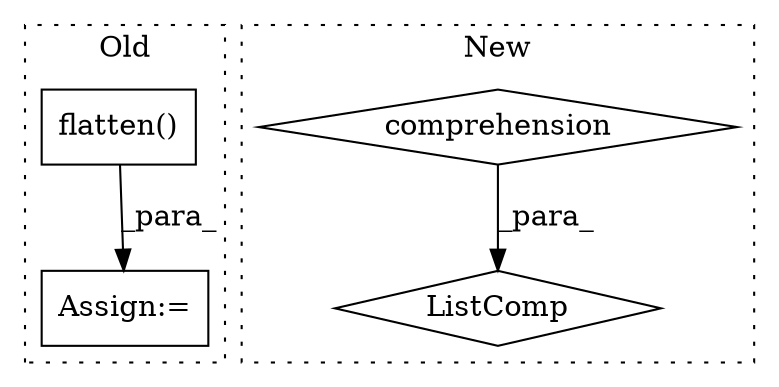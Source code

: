 digraph G {
subgraph cluster0 {
1 [label="flatten()" a="75" s="1195" l="21" shape="box"];
4 [label="Assign:=" a="68" s="1192" l="3" shape="box"];
label = "Old";
style="dotted";
}
subgraph cluster1 {
2 [label="ListComp" a="106" s="2053" l="55" shape="diamond"];
3 [label="comprehension" a="45" s="2069" l="3" shape="diamond"];
label = "New";
style="dotted";
}
1 -> 4 [label="_para_"];
3 -> 2 [label="_para_"];
}